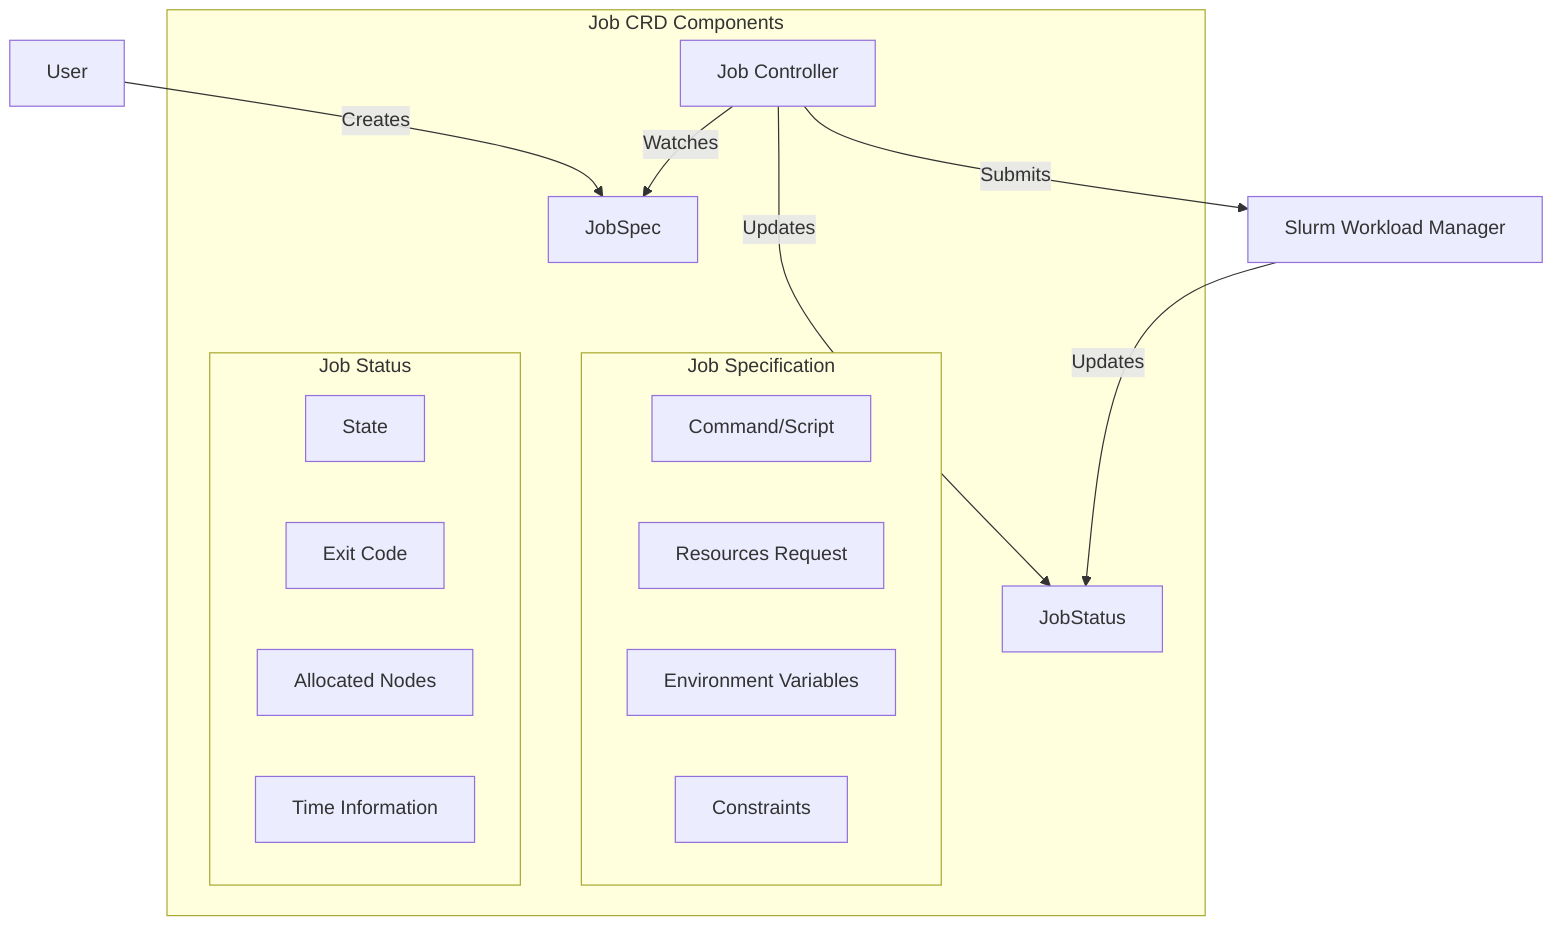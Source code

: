 graph TB
    subgraph "Job CRD Components"
        JC[Job Controller]
        JS[JobSpec]
        JST[JobStatus]
        
        subgraph "Job Specification"
            CMD[Command/Script]
            RES[Resources Request]
            ENV[Environment Variables]
            CONS[Constraints]
        end
        
        subgraph "Job Status"
            ST[State]
            EC[Exit Code]
            NODES[Allocated Nodes]
            TIME[Time Information]
        end
    end

    User -->|Creates| JS
    JC -->|Watches| JS
    JC -->|Updates| JST
    JC -->|Submits| Slurm[Slurm Workload Manager]
    Slurm -->|Updates| JST